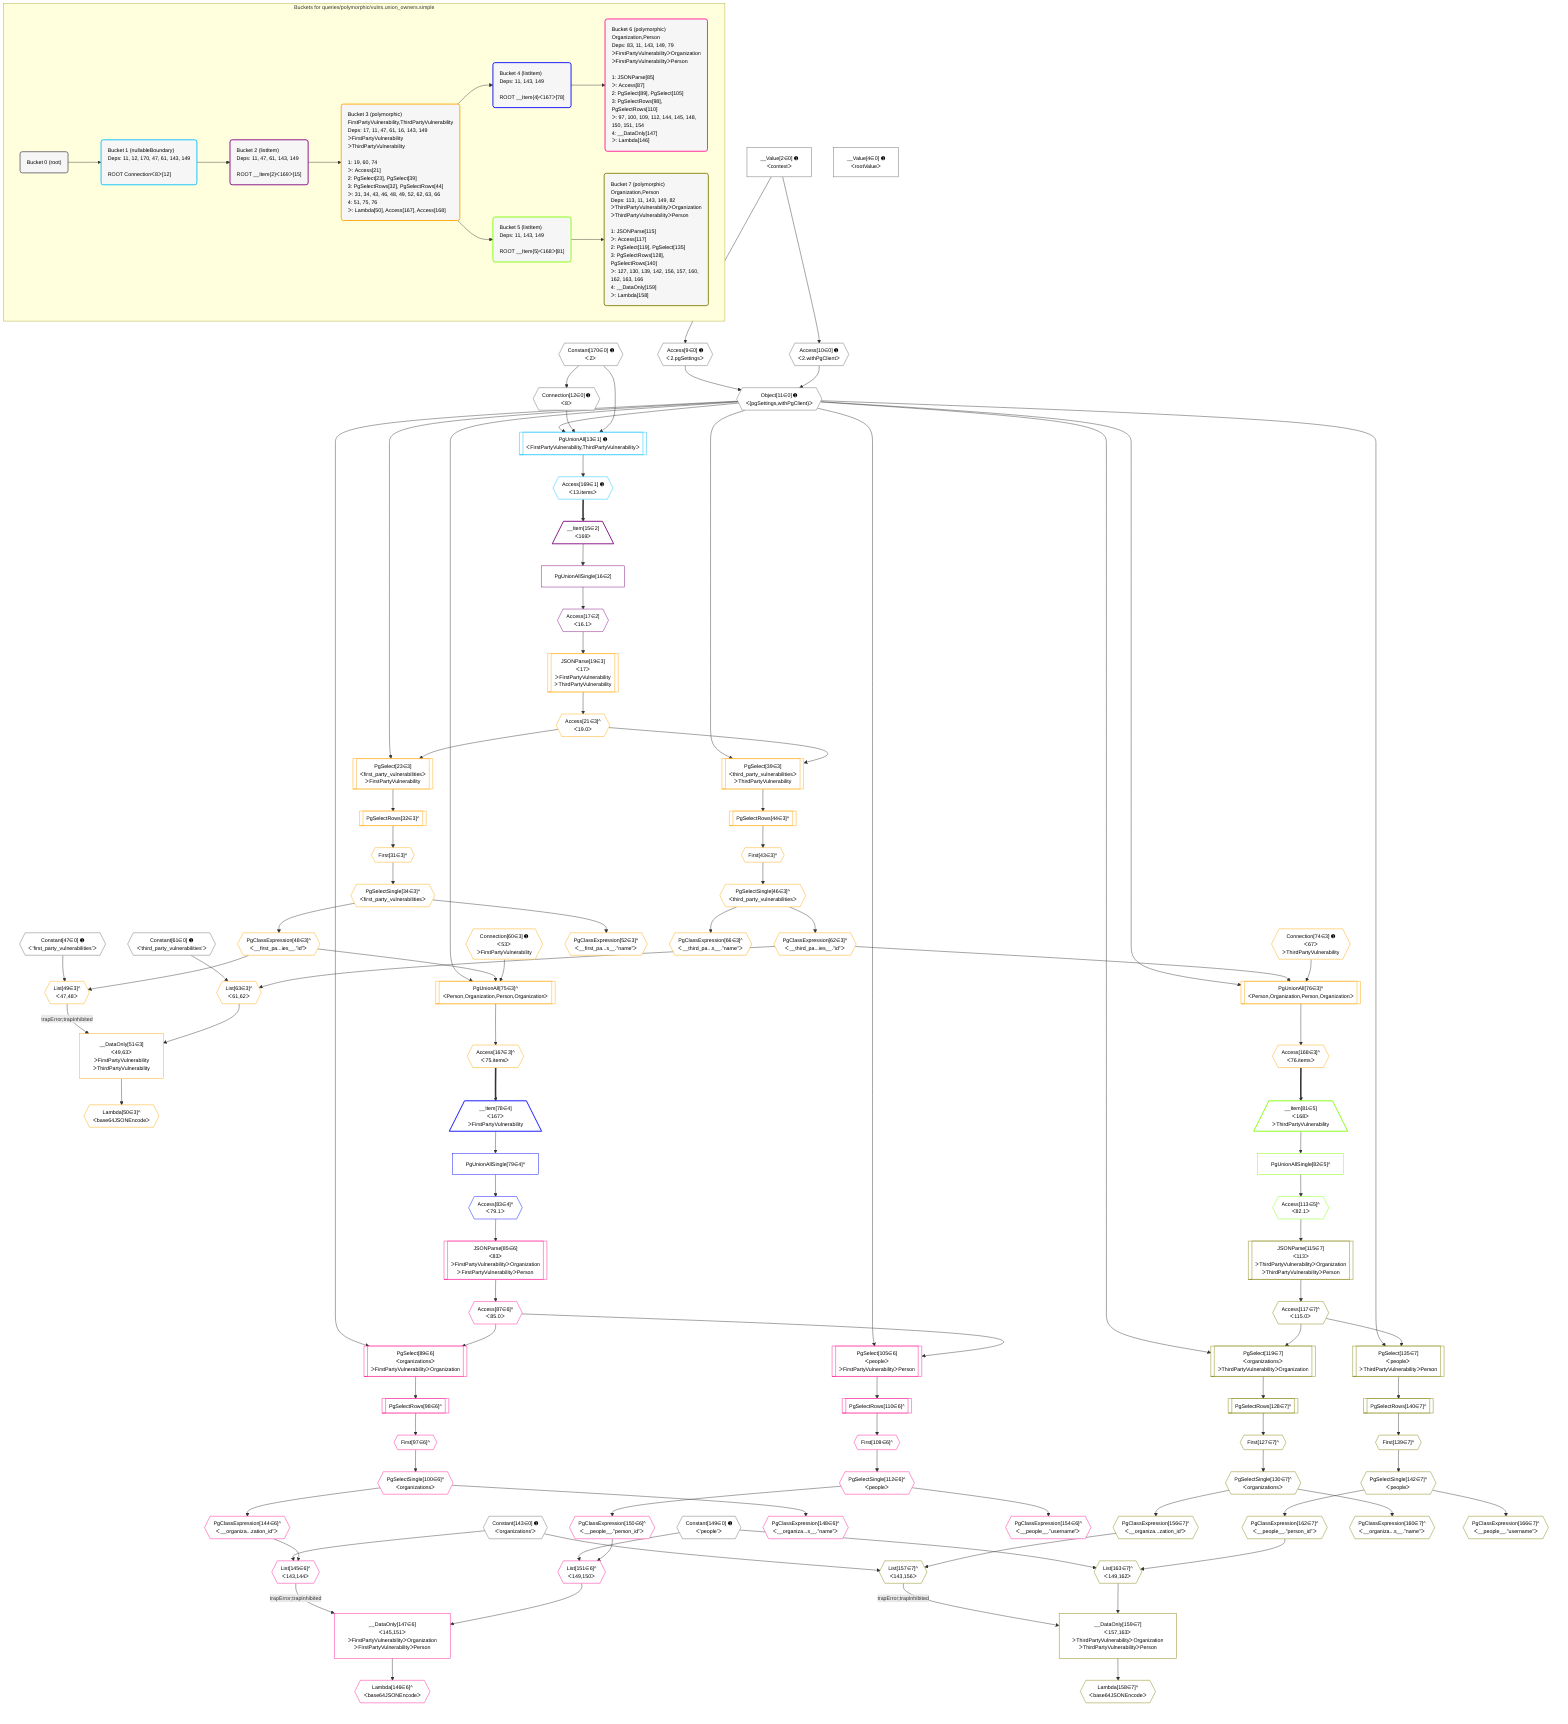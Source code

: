 %%{init: {'themeVariables': { 'fontSize': '12px'}}}%%
graph TD
    classDef path fill:#eee,stroke:#000,color:#000
    classDef plan fill:#fff,stroke-width:1px,color:#000
    classDef itemplan fill:#fff,stroke-width:2px,color:#000
    classDef unbatchedplan fill:#dff,stroke-width:1px,color:#000
    classDef sideeffectplan fill:#fcc,stroke-width:2px,color:#000
    classDef bucket fill:#f6f6f6,color:#000,stroke-width:2px,text-align:left

    subgraph "Buckets for queries/polymorphic/vulns.union_owners.simple"
    Bucket0("Bucket 0 (root)"):::bucket
    Bucket1("Bucket 1 (nullableBoundary)<br />Deps: 11, 12, 170, 47, 61, 143, 149<br /><br />ROOT Connectionᐸ8ᐳ[12]"):::bucket
    Bucket2("Bucket 2 (listItem)<br />Deps: 11, 47, 61, 143, 149<br /><br />ROOT __Item{2}ᐸ169ᐳ[15]"):::bucket
    Bucket3("Bucket 3 (polymorphic)<br />FirstPartyVulnerability,ThirdPartyVulnerability<br />Deps: 17, 11, 47, 61, 16, 143, 149<br />ᐳFirstPartyVulnerability<br />ᐳThirdPartyVulnerability<br /><br />1: 19, 60, 74<br />ᐳ: Access[21]<br />2: PgSelect[23], PgSelect[39]<br />3: PgSelectRows[32], PgSelectRows[44]<br />ᐳ: 31, 34, 43, 46, 48, 49, 52, 62, 63, 66<br />4: 51, 75, 76<br />ᐳ: Lambda[50], Access[167], Access[168]"):::bucket
    Bucket4("Bucket 4 (listItem)<br />Deps: 11, 143, 149<br /><br />ROOT __Item{4}ᐸ167ᐳ[78]"):::bucket
    Bucket5("Bucket 5 (listItem)<br />Deps: 11, 143, 149<br /><br />ROOT __Item{5}ᐸ168ᐳ[81]"):::bucket
    Bucket6("Bucket 6 (polymorphic)<br />Organization,Person<br />Deps: 83, 11, 143, 149, 79<br />ᐳFirstPartyVulnerabilityᐳOrganization<br />ᐳFirstPartyVulnerabilityᐳPerson<br /><br />1: JSONParse[85]<br />ᐳ: Access[87]<br />2: PgSelect[89], PgSelect[105]<br />3: PgSelectRows[98], PgSelectRows[110]<br />ᐳ: 97, 100, 109, 112, 144, 145, 148, 150, 151, 154<br />4: __DataOnly[147]<br />ᐳ: Lambda[146]"):::bucket
    Bucket7("Bucket 7 (polymorphic)<br />Organization,Person<br />Deps: 113, 11, 143, 149, 82<br />ᐳThirdPartyVulnerabilityᐳOrganization<br />ᐳThirdPartyVulnerabilityᐳPerson<br /><br />1: JSONParse[115]<br />ᐳ: Access[117]<br />2: PgSelect[119], PgSelect[135]<br />3: PgSelectRows[128], PgSelectRows[140]<br />ᐳ: 127, 130, 139, 142, 156, 157, 160, 162, 163, 166<br />4: __DataOnly[159]<br />ᐳ: Lambda[158]"):::bucket
    end
    Bucket0 --> Bucket1
    Bucket1 --> Bucket2
    Bucket2 --> Bucket3
    Bucket3 --> Bucket4 & Bucket5
    Bucket4 --> Bucket6
    Bucket5 --> Bucket7

    %% plan dependencies
    Object11{{"Object[11∈0] ➊<br />ᐸ{pgSettings,withPgClient}ᐳ"}}:::plan
    Access9{{"Access[9∈0] ➊<br />ᐸ2.pgSettingsᐳ"}}:::plan
    Access10{{"Access[10∈0] ➊<br />ᐸ2.withPgClientᐳ"}}:::plan
    Access9 & Access10 --> Object11
    __Value2["__Value[2∈0] ➊<br />ᐸcontextᐳ"]:::plan
    __Value2 --> Access9
    __Value2 --> Access10
    Connection12{{"Connection[12∈0] ➊<br />ᐸ8ᐳ"}}:::plan
    Constant170{{"Constant[170∈0] ➊<br />ᐸ2ᐳ"}}:::plan
    Constant170 --> Connection12
    __Value4["__Value[4∈0] ➊<br />ᐸrootValueᐳ"]:::plan
    Constant47{{"Constant[47∈0] ➊<br />ᐸ'first_party_vulnerabilities'ᐳ"}}:::plan
    Constant61{{"Constant[61∈0] ➊<br />ᐸ'third_party_vulnerabilities'ᐳ"}}:::plan
    Constant143{{"Constant[143∈0] ➊<br />ᐸ'organizations'ᐳ"}}:::plan
    Constant149{{"Constant[149∈0] ➊<br />ᐸ'people'ᐳ"}}:::plan
    PgUnionAll13[["PgUnionAll[13∈1] ➊<br />ᐸFirstPartyVulnerability,ThirdPartyVulnerabilityᐳ"]]:::plan
    Object11 & Connection12 & Constant170 --> PgUnionAll13
    Access169{{"Access[169∈1] ➊<br />ᐸ13.itemsᐳ"}}:::plan
    PgUnionAll13 --> Access169
    __Item15[/"__Item[15∈2]<br />ᐸ169ᐳ"\]:::itemplan
    Access169 ==> __Item15
    PgUnionAllSingle16["PgUnionAllSingle[16∈2]"]:::plan
    __Item15 --> PgUnionAllSingle16
    Access17{{"Access[17∈2]<br />ᐸ16.1ᐳ"}}:::plan
    PgUnionAllSingle16 --> Access17
    PgUnionAll75[["PgUnionAll[75∈3]^<br />ᐸPerson,Organization,Person,Organizationᐳ"]]:::plan
    PgClassExpression48{{"PgClassExpression[48∈3]^<br />ᐸ__first_pa...ies__.”id”ᐳ"}}:::plan
    Connection60{{"Connection[60∈3] ➊<br />ᐸ53ᐳ<br />ᐳFirstPartyVulnerability"}}:::plan
    Object11 & PgClassExpression48 & Connection60 --> PgUnionAll75
    PgUnionAll76[["PgUnionAll[76∈3]^<br />ᐸPerson,Organization,Person,Organizationᐳ"]]:::plan
    PgClassExpression62{{"PgClassExpression[62∈3]^<br />ᐸ__third_pa...ies__.”id”ᐳ"}}:::plan
    Connection74{{"Connection[74∈3] ➊<br />ᐸ67ᐳ<br />ᐳThirdPartyVulnerability"}}:::plan
    Object11 & PgClassExpression62 & Connection74 --> PgUnionAll76
    PgSelect23[["PgSelect[23∈3]<br />ᐸfirst_party_vulnerabilitiesᐳ<br />ᐳFirstPartyVulnerability"]]:::plan
    Access21{{"Access[21∈3]^<br />ᐸ19.0ᐳ"}}:::plan
    Object11 & Access21 --> PgSelect23
    PgSelect39[["PgSelect[39∈3]<br />ᐸthird_party_vulnerabilitiesᐳ<br />ᐳThirdPartyVulnerability"]]:::plan
    Object11 & Access21 --> PgSelect39
    List49{{"List[49∈3]^<br />ᐸ47,48ᐳ"}}:::plan
    Constant47 & PgClassExpression48 --> List49
    __DataOnly51["__DataOnly[51∈3]<br />ᐸ49,63ᐳ<br />ᐳFirstPartyVulnerability<br />ᐳThirdPartyVulnerability"]:::plan
    List63{{"List[63∈3]^<br />ᐸ61,62ᐳ"}}:::plan
    List49 -->|"trapError;trapInhibited"| __DataOnly51
    List63 --> __DataOnly51
    Constant61 & PgClassExpression62 --> List63
    JSONParse19[["JSONParse[19∈3]<br />ᐸ17ᐳ<br />ᐳFirstPartyVulnerability<br />ᐳThirdPartyVulnerability"]]:::plan
    Access17 --> JSONParse19
    JSONParse19 --> Access21
    First31{{"First[31∈3]^"}}:::plan
    PgSelectRows32[["PgSelectRows[32∈3]^"]]:::plan
    PgSelectRows32 --> First31
    PgSelect23 --> PgSelectRows32
    PgSelectSingle34{{"PgSelectSingle[34∈3]^<br />ᐸfirst_party_vulnerabilitiesᐳ"}}:::plan
    First31 --> PgSelectSingle34
    First43{{"First[43∈3]^"}}:::plan
    PgSelectRows44[["PgSelectRows[44∈3]^"]]:::plan
    PgSelectRows44 --> First43
    PgSelect39 --> PgSelectRows44
    PgSelectSingle46{{"PgSelectSingle[46∈3]^<br />ᐸthird_party_vulnerabilitiesᐳ"}}:::plan
    First43 --> PgSelectSingle46
    PgSelectSingle34 --> PgClassExpression48
    Lambda50{{"Lambda[50∈3]^<br />ᐸbase64JSONEncodeᐳ"}}:::plan
    __DataOnly51 --> Lambda50
    PgClassExpression52{{"PgClassExpression[52∈3]^<br />ᐸ__first_pa...s__.”name”ᐳ"}}:::plan
    PgSelectSingle34 --> PgClassExpression52
    PgSelectSingle46 --> PgClassExpression62
    PgClassExpression66{{"PgClassExpression[66∈3]^<br />ᐸ__third_pa...s__.”name”ᐳ"}}:::plan
    PgSelectSingle46 --> PgClassExpression66
    Access167{{"Access[167∈3]^<br />ᐸ75.itemsᐳ"}}:::plan
    PgUnionAll75 --> Access167
    Access168{{"Access[168∈3]^<br />ᐸ76.itemsᐳ"}}:::plan
    PgUnionAll76 --> Access168
    __Item78[/"__Item[78∈4]<br />ᐸ167ᐳ<br />ᐳFirstPartyVulnerability"\]:::itemplan
    Access167 ==> __Item78
    PgUnionAllSingle79["PgUnionAllSingle[79∈4]^"]:::plan
    __Item78 --> PgUnionAllSingle79
    Access83{{"Access[83∈4]^<br />ᐸ79.1ᐳ"}}:::plan
    PgUnionAllSingle79 --> Access83
    PgSelect89[["PgSelect[89∈6]<br />ᐸorganizationsᐳ<br />ᐳFirstPartyVulnerabilityᐳOrganization"]]:::plan
    Access87{{"Access[87∈6]^<br />ᐸ85.0ᐳ"}}:::plan
    Object11 & Access87 --> PgSelect89
    PgSelect105[["PgSelect[105∈6]<br />ᐸpeopleᐳ<br />ᐳFirstPartyVulnerabilityᐳPerson"]]:::plan
    Object11 & Access87 --> PgSelect105
    List145{{"List[145∈6]^<br />ᐸ143,144ᐳ"}}:::plan
    PgClassExpression144{{"PgClassExpression[144∈6]^<br />ᐸ__organiza...zation_id”ᐳ"}}:::plan
    Constant143 & PgClassExpression144 --> List145
    __DataOnly147["__DataOnly[147∈6]<br />ᐸ145,151ᐳ<br />ᐳFirstPartyVulnerabilityᐳOrganization<br />ᐳFirstPartyVulnerabilityᐳPerson"]:::plan
    List151{{"List[151∈6]^<br />ᐸ149,150ᐳ"}}:::plan
    List145 -->|"trapError;trapInhibited"| __DataOnly147
    List151 --> __DataOnly147
    PgClassExpression150{{"PgClassExpression[150∈6]^<br />ᐸ__people__.”person_id”ᐳ"}}:::plan
    Constant149 & PgClassExpression150 --> List151
    JSONParse85[["JSONParse[85∈6]<br />ᐸ83ᐳ<br />ᐳFirstPartyVulnerabilityᐳOrganization<br />ᐳFirstPartyVulnerabilityᐳPerson"]]:::plan
    Access83 --> JSONParse85
    JSONParse85 --> Access87
    First97{{"First[97∈6]^"}}:::plan
    PgSelectRows98[["PgSelectRows[98∈6]^"]]:::plan
    PgSelectRows98 --> First97
    PgSelect89 --> PgSelectRows98
    PgSelectSingle100{{"PgSelectSingle[100∈6]^<br />ᐸorganizationsᐳ"}}:::plan
    First97 --> PgSelectSingle100
    First109{{"First[109∈6]^"}}:::plan
    PgSelectRows110[["PgSelectRows[110∈6]^"]]:::plan
    PgSelectRows110 --> First109
    PgSelect105 --> PgSelectRows110
    PgSelectSingle112{{"PgSelectSingle[112∈6]^<br />ᐸpeopleᐳ"}}:::plan
    First109 --> PgSelectSingle112
    PgSelectSingle100 --> PgClassExpression144
    Lambda146{{"Lambda[146∈6]^<br />ᐸbase64JSONEncodeᐳ"}}:::plan
    __DataOnly147 --> Lambda146
    PgClassExpression148{{"PgClassExpression[148∈6]^<br />ᐸ__organiza...s__.”name”ᐳ"}}:::plan
    PgSelectSingle100 --> PgClassExpression148
    PgSelectSingle112 --> PgClassExpression150
    PgClassExpression154{{"PgClassExpression[154∈6]^<br />ᐸ__people__.”username”ᐳ"}}:::plan
    PgSelectSingle112 --> PgClassExpression154
    __Item81[/"__Item[81∈5]<br />ᐸ168ᐳ<br />ᐳThirdPartyVulnerability"\]:::itemplan
    Access168 ==> __Item81
    PgUnionAllSingle82["PgUnionAllSingle[82∈5]^"]:::plan
    __Item81 --> PgUnionAllSingle82
    Access113{{"Access[113∈5]^<br />ᐸ82.1ᐳ"}}:::plan
    PgUnionAllSingle82 --> Access113
    PgSelect119[["PgSelect[119∈7]<br />ᐸorganizationsᐳ<br />ᐳThirdPartyVulnerabilityᐳOrganization"]]:::plan
    Access117{{"Access[117∈7]^<br />ᐸ115.0ᐳ"}}:::plan
    Object11 & Access117 --> PgSelect119
    PgSelect135[["PgSelect[135∈7]<br />ᐸpeopleᐳ<br />ᐳThirdPartyVulnerabilityᐳPerson"]]:::plan
    Object11 & Access117 --> PgSelect135
    List157{{"List[157∈7]^<br />ᐸ143,156ᐳ"}}:::plan
    PgClassExpression156{{"PgClassExpression[156∈7]^<br />ᐸ__organiza...zation_id”ᐳ"}}:::plan
    Constant143 & PgClassExpression156 --> List157
    __DataOnly159["__DataOnly[159∈7]<br />ᐸ157,163ᐳ<br />ᐳThirdPartyVulnerabilityᐳOrganization<br />ᐳThirdPartyVulnerabilityᐳPerson"]:::plan
    List163{{"List[163∈7]^<br />ᐸ149,162ᐳ"}}:::plan
    List157 -->|"trapError;trapInhibited"| __DataOnly159
    List163 --> __DataOnly159
    PgClassExpression162{{"PgClassExpression[162∈7]^<br />ᐸ__people__.”person_id”ᐳ"}}:::plan
    Constant149 & PgClassExpression162 --> List163
    JSONParse115[["JSONParse[115∈7]<br />ᐸ113ᐳ<br />ᐳThirdPartyVulnerabilityᐳOrganization<br />ᐳThirdPartyVulnerabilityᐳPerson"]]:::plan
    Access113 --> JSONParse115
    JSONParse115 --> Access117
    First127{{"First[127∈7]^"}}:::plan
    PgSelectRows128[["PgSelectRows[128∈7]^"]]:::plan
    PgSelectRows128 --> First127
    PgSelect119 --> PgSelectRows128
    PgSelectSingle130{{"PgSelectSingle[130∈7]^<br />ᐸorganizationsᐳ"}}:::plan
    First127 --> PgSelectSingle130
    First139{{"First[139∈7]^"}}:::plan
    PgSelectRows140[["PgSelectRows[140∈7]^"]]:::plan
    PgSelectRows140 --> First139
    PgSelect135 --> PgSelectRows140
    PgSelectSingle142{{"PgSelectSingle[142∈7]^<br />ᐸpeopleᐳ"}}:::plan
    First139 --> PgSelectSingle142
    PgSelectSingle130 --> PgClassExpression156
    Lambda158{{"Lambda[158∈7]^<br />ᐸbase64JSONEncodeᐳ"}}:::plan
    __DataOnly159 --> Lambda158
    PgClassExpression160{{"PgClassExpression[160∈7]^<br />ᐸ__organiza...s__.”name”ᐳ"}}:::plan
    PgSelectSingle130 --> PgClassExpression160
    PgSelectSingle142 --> PgClassExpression162
    PgClassExpression166{{"PgClassExpression[166∈7]^<br />ᐸ__people__.”username”ᐳ"}}:::plan
    PgSelectSingle142 --> PgClassExpression166

    %% define steps
    classDef bucket0 stroke:#696969
    class Bucket0,__Value2,__Value4,Access9,Access10,Object11,Connection12,Constant47,Constant61,Constant143,Constant149,Constant170 bucket0
    classDef bucket1 stroke:#00bfff
    class Bucket1,PgUnionAll13,Access169 bucket1
    classDef bucket2 stroke:#7f007f
    class Bucket2,__Item15,PgUnionAllSingle16,Access17 bucket2
    classDef bucket3 stroke:#ffa500
    class Bucket3,JSONParse19,Access21,PgSelect23,First31,PgSelectRows32,PgSelectSingle34,PgSelect39,First43,PgSelectRows44,PgSelectSingle46,PgClassExpression48,List49,Lambda50,__DataOnly51,PgClassExpression52,Connection60,PgClassExpression62,List63,PgClassExpression66,Connection74,PgUnionAll75,PgUnionAll76,Access167,Access168 bucket3
    classDef bucket4 stroke:#0000ff
    class Bucket4,__Item78,PgUnionAllSingle79,Access83 bucket4
    classDef bucket5 stroke:#7fff00
    class Bucket5,__Item81,PgUnionAllSingle82,Access113 bucket5
    classDef bucket6 stroke:#ff1493
    class Bucket6,JSONParse85,Access87,PgSelect89,First97,PgSelectRows98,PgSelectSingle100,PgSelect105,First109,PgSelectRows110,PgSelectSingle112,PgClassExpression144,List145,Lambda146,__DataOnly147,PgClassExpression148,PgClassExpression150,List151,PgClassExpression154 bucket6
    classDef bucket7 stroke:#808000
    class Bucket7,JSONParse115,Access117,PgSelect119,First127,PgSelectRows128,PgSelectSingle130,PgSelect135,First139,PgSelectRows140,PgSelectSingle142,PgClassExpression156,List157,Lambda158,__DataOnly159,PgClassExpression160,PgClassExpression162,List163,PgClassExpression166 bucket7